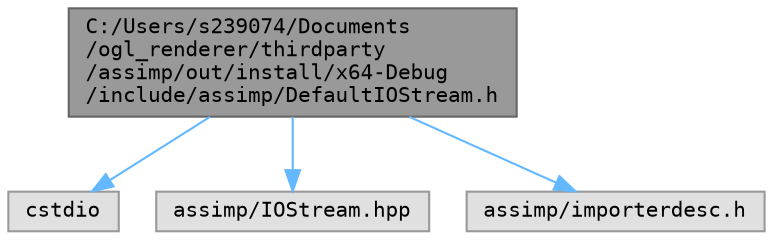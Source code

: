 digraph "C:/Users/s239074/Documents/ogl_renderer/thirdparty/assimp/out/install/x64-Debug/include/assimp/DefaultIOStream.h"
{
 // LATEX_PDF_SIZE
  bgcolor="transparent";
  edge [fontname=Terminal,fontsize=10,labelfontname=Helvetica,labelfontsize=10];
  node [fontname=Terminal,fontsize=10,shape=box,height=0.2,width=0.4];
  Node1 [label="C:/Users/s239074/Documents\l/ogl_renderer/thirdparty\l/assimp/out/install/x64-Debug\l/include/assimp/DefaultIOStream.h",height=0.2,width=0.4,color="gray40", fillcolor="grey60", style="filled", fontcolor="black",tooltip="Default file I/O using fXXX()-family of functions."];
  Node1 -> Node2 [color="steelblue1",style="solid"];
  Node2 [label="cstdio",height=0.2,width=0.4,color="grey60", fillcolor="#E0E0E0", style="filled",tooltip=" "];
  Node1 -> Node3 [color="steelblue1",style="solid"];
  Node3 [label="assimp/IOStream.hpp",height=0.2,width=0.4,color="grey60", fillcolor="#E0E0E0", style="filled",tooltip=" "];
  Node1 -> Node4 [color="steelblue1",style="solid"];
  Node4 [label="assimp/importerdesc.h",height=0.2,width=0.4,color="grey60", fillcolor="#E0E0E0", style="filled",tooltip=" "];
}
